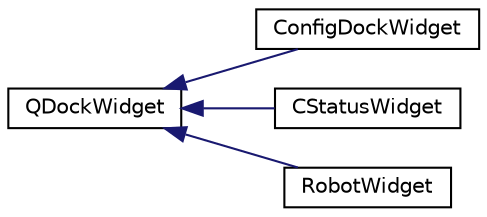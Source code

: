 digraph "Graphical Class Hierarchy"
{
 // INTERACTIVE_SVG=YES
  edge [fontname="Helvetica",fontsize="10",labelfontname="Helvetica",labelfontsize="10"];
  node [fontname="Helvetica",fontsize="10",shape=record];
  rankdir="LR";
  Node1 [label="QDockWidget",height=0.2,width=0.4,color="black", fillcolor="white", style="filled",URL="$d3/db7/class_q_dock_widget.html"];
  Node1 -> Node2 [dir="back",color="midnightblue",fontsize="10",style="solid",fontname="Helvetica"];
  Node2 [label="ConfigDockWidget",height=0.2,width=0.4,color="black", fillcolor="white", style="filled",URL="$d0/d97/class_config_dock_widget.html"];
  Node1 -> Node3 [dir="back",color="midnightblue",fontsize="10",style="solid",fontname="Helvetica"];
  Node3 [label="CStatusWidget",height=0.2,width=0.4,color="black", fillcolor="white", style="filled",URL="$d6/db0/class_c_status_widget.html"];
  Node1 -> Node4 [dir="back",color="midnightblue",fontsize="10",style="solid",fontname="Helvetica"];
  Node4 [label="RobotWidget",height=0.2,width=0.4,color="black", fillcolor="white", style="filled",URL="$d9/d58/class_robot_widget.html"];
}

